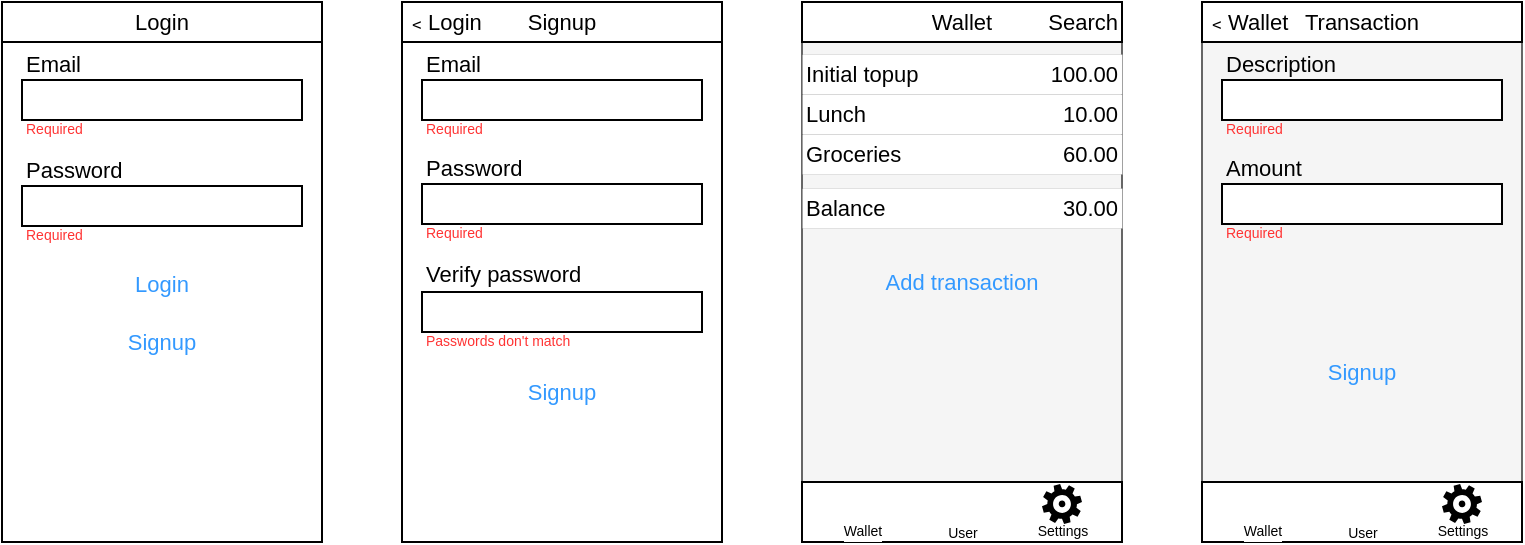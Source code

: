 <mxfile version="20.2.7" type="device"><diagram id="F3zrnqZUmeb--PFhkvri" name="Page-1"><mxGraphModel dx="550" dy="373" grid="1" gridSize="10" guides="1" tooltips="1" connect="1" arrows="1" fold="1" page="1" pageScale="1" pageWidth="827" pageHeight="1169" math="0" shadow="0"><root><mxCell id="0"/><mxCell id="1" parent="0"/><mxCell id="wF44i_n8FX6ynOEGwuIi-2" value="" style="shape=document;whiteSpace=wrap;html=1;boundedLbl=1;size=0;fontSize=11;" parent="1" vertex="1"><mxGeometry x="40" y="40" width="160" height="270" as="geometry"/></mxCell><mxCell id="wF44i_n8FX6ynOEGwuIi-4" value="Login" style="rounded=0;whiteSpace=wrap;html=1;fontSize=11;" parent="1" vertex="1"><mxGeometry x="40" y="40" width="160" height="20" as="geometry"/></mxCell><mxCell id="TGMApxpYu7ZYBVVxuvmO-1" value="" style="rounded=0;whiteSpace=wrap;html=1;fontSize=11;" vertex="1" parent="1"><mxGeometry x="50" y="79" width="140" height="20" as="geometry"/></mxCell><mxCell id="TGMApxpYu7ZYBVVxuvmO-2" value="Email" style="text;html=1;strokeColor=none;fillColor=none;align=left;verticalAlign=middle;whiteSpace=wrap;rounded=0;fontSize=11;" vertex="1" parent="1"><mxGeometry x="50" y="66" width="60" height="10" as="geometry"/></mxCell><mxCell id="TGMApxpYu7ZYBVVxuvmO-4" value="Required" style="text;html=1;strokeColor=none;fillColor=none;align=left;verticalAlign=middle;whiteSpace=wrap;rounded=0;fontSize=7;fontColor=#FF3333;" vertex="1" parent="1"><mxGeometry x="50" y="99" width="60" height="10" as="geometry"/></mxCell><mxCell id="TGMApxpYu7ZYBVVxuvmO-5" value="" style="rounded=0;whiteSpace=wrap;html=1;fontSize=11;" vertex="1" parent="1"><mxGeometry x="50" y="132" width="140" height="20" as="geometry"/></mxCell><mxCell id="TGMApxpYu7ZYBVVxuvmO-6" value="Password" style="text;html=1;strokeColor=none;fillColor=none;align=left;verticalAlign=middle;whiteSpace=wrap;rounded=0;fontSize=11;" vertex="1" parent="1"><mxGeometry x="50" y="119" width="60" height="10" as="geometry"/></mxCell><mxCell id="TGMApxpYu7ZYBVVxuvmO-7" value="Required" style="text;html=1;strokeColor=none;fillColor=none;align=left;verticalAlign=middle;whiteSpace=wrap;rounded=0;fontSize=7;fontColor=#FF3333;" vertex="1" parent="1"><mxGeometry x="50" y="152" width="60" height="10" as="geometry"/></mxCell><mxCell id="TGMApxpYu7ZYBVVxuvmO-8" value="Login" style="text;html=1;strokeColor=none;fillColor=none;align=center;verticalAlign=middle;whiteSpace=wrap;rounded=0;fontSize=11;fontColor=#3399FF;" vertex="1" parent="1"><mxGeometry x="90" y="171" width="60" height="20" as="geometry"/></mxCell><mxCell id="TGMApxpYu7ZYBVVxuvmO-9" value="" style="shape=document;whiteSpace=wrap;html=1;boundedLbl=1;size=0;fontSize=11;" vertex="1" parent="1"><mxGeometry x="240" y="40" width="160" height="270" as="geometry"/></mxCell><mxCell id="TGMApxpYu7ZYBVVxuvmO-10" value="Signup" style="rounded=0;whiteSpace=wrap;html=1;fontSize=11;" vertex="1" parent="1"><mxGeometry x="240" y="40" width="160" height="20" as="geometry"/></mxCell><mxCell id="TGMApxpYu7ZYBVVxuvmO-11" value="" style="rounded=0;whiteSpace=wrap;html=1;fontSize=11;" vertex="1" parent="1"><mxGeometry x="250" y="79" width="140" height="20" as="geometry"/></mxCell><mxCell id="TGMApxpYu7ZYBVVxuvmO-12" value="Email" style="text;html=1;strokeColor=none;fillColor=none;align=left;verticalAlign=middle;whiteSpace=wrap;rounded=0;fontSize=11;" vertex="1" parent="1"><mxGeometry x="250" y="66" width="60" height="10" as="geometry"/></mxCell><mxCell id="TGMApxpYu7ZYBVVxuvmO-13" value="Required" style="text;html=1;strokeColor=none;fillColor=none;align=left;verticalAlign=middle;whiteSpace=wrap;rounded=0;fontSize=7;fontColor=#FF3333;" vertex="1" parent="1"><mxGeometry x="250" y="99" width="60" height="10" as="geometry"/></mxCell><mxCell id="TGMApxpYu7ZYBVVxuvmO-14" value="" style="rounded=0;whiteSpace=wrap;html=1;fontSize=11;" vertex="1" parent="1"><mxGeometry x="250" y="131" width="140" height="20" as="geometry"/></mxCell><mxCell id="TGMApxpYu7ZYBVVxuvmO-15" value="Password" style="text;html=1;strokeColor=none;fillColor=none;align=left;verticalAlign=middle;whiteSpace=wrap;rounded=0;fontSize=11;" vertex="1" parent="1"><mxGeometry x="250" y="118" width="60" height="10" as="geometry"/></mxCell><mxCell id="TGMApxpYu7ZYBVVxuvmO-16" value="Required" style="text;html=1;strokeColor=none;fillColor=none;align=left;verticalAlign=middle;whiteSpace=wrap;rounded=0;fontSize=7;fontColor=#FF3333;" vertex="1" parent="1"><mxGeometry x="250" y="151" width="60" height="10" as="geometry"/></mxCell><mxCell id="TGMApxpYu7ZYBVVxuvmO-17" value="Signup" style="text;html=1;strokeColor=none;fillColor=none;align=center;verticalAlign=middle;whiteSpace=wrap;rounded=0;fontSize=11;fontColor=#3399FF;" vertex="1" parent="1"><mxGeometry x="290" y="225" width="60" height="20" as="geometry"/></mxCell><mxCell id="TGMApxpYu7ZYBVVxuvmO-19" value="&lt;span style=&quot;background-color: transparent; color: var(--black-800); font-family: var(--ff-mono); font-size: 11px; font-style: inherit; font-variant-ligatures: inherit; font-variant-caps: inherit; font-weight: inherit;&quot;&gt;﹤&lt;/span&gt;Login" style="text;html=1;strokeColor=none;fillColor=none;align=left;verticalAlign=middle;whiteSpace=wrap;rounded=0;fontSize=11;" vertex="1" parent="1"><mxGeometry x="240" y="45" width="60" height="10" as="geometry"/></mxCell><mxCell id="TGMApxpYu7ZYBVVxuvmO-20" value="Signup" style="text;html=1;strokeColor=none;fillColor=none;align=center;verticalAlign=middle;whiteSpace=wrap;rounded=0;fontSize=11;fontColor=#3399FF;" vertex="1" parent="1"><mxGeometry x="90" y="200" width="60" height="20" as="geometry"/></mxCell><mxCell id="TGMApxpYu7ZYBVVxuvmO-21" value="" style="rounded=0;whiteSpace=wrap;html=1;fontSize=11;" vertex="1" parent="1"><mxGeometry x="250" y="185" width="140" height="20" as="geometry"/></mxCell><mxCell id="TGMApxpYu7ZYBVVxuvmO-22" value="Verify password" style="text;html=1;strokeColor=none;fillColor=none;align=left;verticalAlign=middle;whiteSpace=wrap;rounded=0;fontSize=11;" vertex="1" parent="1"><mxGeometry x="250" y="171" width="110" height="10" as="geometry"/></mxCell><mxCell id="TGMApxpYu7ZYBVVxuvmO-23" value="Passwords don't match" style="text;html=1;strokeColor=none;fillColor=none;align=left;verticalAlign=middle;whiteSpace=wrap;rounded=0;fontSize=7;fontColor=#FF3333;" vertex="1" parent="1"><mxGeometry x="250" y="205" width="110" height="10" as="geometry"/></mxCell><mxCell id="TGMApxpYu7ZYBVVxuvmO-25" value="" style="shape=document;whiteSpace=wrap;html=1;boundedLbl=1;size=0;fillColor=#f5f5f5;fontColor=#333333;strokeColor=#666666;fontSize=11;" vertex="1" parent="1"><mxGeometry x="440" y="40" width="160" height="270" as="geometry"/></mxCell><mxCell id="TGMApxpYu7ZYBVVxuvmO-27" value="" style="rounded=0;whiteSpace=wrap;html=1;fillColor=#FFFFFF;fontColor=#333333;strokeColor=default;strokeWidth=0;perimeterSpacing=0;fontSize=11;" vertex="1" parent="1"><mxGeometry x="440" y="66" width="160" height="20" as="geometry"/></mxCell><mxCell id="TGMApxpYu7ZYBVVxuvmO-26" value="Wallet" style="rounded=0;whiteSpace=wrap;html=1;fontSize=11;" vertex="1" parent="1"><mxGeometry x="440" y="40" width="160" height="20" as="geometry"/></mxCell><mxCell id="TGMApxpYu7ZYBVVxuvmO-39" value="Initial topup" style="text;html=1;strokeColor=none;fillColor=none;align=left;verticalAlign=middle;whiteSpace=wrap;rounded=0;fontSize=11;" vertex="1" parent="1"><mxGeometry x="440" y="71" width="90" height="10" as="geometry"/></mxCell><mxCell id="TGMApxpYu7ZYBVVxuvmO-40" value="100.00" style="text;html=1;strokeColor=none;fillColor=none;align=right;verticalAlign=middle;whiteSpace=wrap;rounded=0;fontSize=11;" vertex="1" parent="1"><mxGeometry x="510" y="71" width="90" height="10" as="geometry"/></mxCell><mxCell id="TGMApxpYu7ZYBVVxuvmO-41" value="" style="rounded=0;whiteSpace=wrap;html=1;fillColor=#FFFFFF;fontColor=#333333;strokeColor=default;strokeWidth=0;fontSize=11;" vertex="1" parent="1"><mxGeometry x="440" y="86" width="160" height="20" as="geometry"/></mxCell><mxCell id="TGMApxpYu7ZYBVVxuvmO-42" value="Lunch" style="text;html=1;strokeColor=none;fillColor=none;align=left;verticalAlign=middle;whiteSpace=wrap;rounded=0;fontSize=11;" vertex="1" parent="1"><mxGeometry x="440" y="91" width="90" height="10" as="geometry"/></mxCell><mxCell id="TGMApxpYu7ZYBVVxuvmO-43" value="10.00" style="text;html=1;strokeColor=none;fillColor=none;align=right;verticalAlign=middle;whiteSpace=wrap;rounded=0;fontSize=11;" vertex="1" parent="1"><mxGeometry x="510" y="91" width="90" height="10" as="geometry"/></mxCell><mxCell id="TGMApxpYu7ZYBVVxuvmO-44" value="" style="rounded=0;whiteSpace=wrap;html=1;fillColor=#FFFFFF;fontColor=#333333;strokeColor=default;strokeWidth=0;fontSize=11;" vertex="1" parent="1"><mxGeometry x="440" y="106" width="160" height="20" as="geometry"/></mxCell><mxCell id="TGMApxpYu7ZYBVVxuvmO-45" value="Groceries" style="text;html=1;strokeColor=none;fillColor=none;align=left;verticalAlign=middle;whiteSpace=wrap;rounded=0;fontSize=11;" vertex="1" parent="1"><mxGeometry x="440" y="111" width="90" height="10" as="geometry"/></mxCell><mxCell id="TGMApxpYu7ZYBVVxuvmO-46" value="60.00" style="text;html=1;strokeColor=none;fillColor=none;align=right;verticalAlign=middle;whiteSpace=wrap;rounded=0;fontSize=11;" vertex="1" parent="1"><mxGeometry x="510" y="111" width="90" height="10" as="geometry"/></mxCell><mxCell id="TGMApxpYu7ZYBVVxuvmO-47" value="" style="rounded=0;whiteSpace=wrap;html=1;fillColor=#FFFFFF;fontColor=#333333;strokeColor=default;strokeWidth=0;fontSize=11;" vertex="1" parent="1"><mxGeometry x="440" y="133" width="160" height="20" as="geometry"/></mxCell><mxCell id="TGMApxpYu7ZYBVVxuvmO-48" value="Balance" style="text;html=1;strokeColor=none;fillColor=none;align=left;verticalAlign=middle;whiteSpace=wrap;rounded=0;fontSize=11;" vertex="1" parent="1"><mxGeometry x="440" y="138" width="90" height="10" as="geometry"/></mxCell><mxCell id="TGMApxpYu7ZYBVVxuvmO-49" value="30.00" style="text;html=1;strokeColor=none;fillColor=none;align=right;verticalAlign=middle;whiteSpace=wrap;rounded=0;fontSize=11;" vertex="1" parent="1"><mxGeometry x="510" y="138" width="90" height="10" as="geometry"/></mxCell><mxCell id="TGMApxpYu7ZYBVVxuvmO-50" value="Add transaction" style="text;html=1;strokeColor=none;fillColor=none;align=center;verticalAlign=middle;whiteSpace=wrap;rounded=0;fontSize=11;fontColor=#3399FF;" vertex="1" parent="1"><mxGeometry x="480" y="170" width="80" height="20" as="geometry"/></mxCell><mxCell id="TGMApxpYu7ZYBVVxuvmO-51" value="" style="rounded=0;whiteSpace=wrap;html=1;fontSize=11;fontColor=#3399FF;strokeColor=default;strokeWidth=1;fillColor=#FFFFFF;" vertex="1" parent="1"><mxGeometry x="440" y="280" width="160" height="30" as="geometry"/></mxCell><mxCell id="TGMApxpYu7ZYBVVxuvmO-52" value="Wallet" style="shape=image;verticalAlign=middle;verticalLabelPosition=bottom;labelBackgroundColor=#ffffff;imageAspect=0;aspect=fixed;image=https://cdn1.iconfinder.com/data/icons/ionicons-outline-vol-2/512/wallet-outline-128.png;fontSize=7;fontColor=#000000;strokeColor=default;strokeWidth=1;fillColor=#FFFFFF;horizontal=1;html=1;spacing=0;spacingBottom=10;" vertex="1" parent="1"><mxGeometry x="460" y="280" width="20" height="20" as="geometry"/></mxCell><mxCell id="TGMApxpYu7ZYBVVxuvmO-58" value="User" style="shape=image;html=1;verticalAlign=bottom;verticalLabelPosition=bottom;labelBackgroundColor=none;imageAspect=0;aspect=fixed;image=https://cdn0.iconfinder.com/data/icons/evericons-24px-vol-2/24/at-sign-128.png;fontSize=7;fontColor=#000000;strokeColor=default;strokeWidth=1;fillColor=#FFFFFF;spacingBottom=10;spacing=0;" vertex="1" parent="1"><mxGeometry x="510" y="280" width="20" height="20" as="geometry"/></mxCell><mxCell id="TGMApxpYu7ZYBVVxuvmO-63" value="Settings" style="sketch=0;pointerEvents=1;shadow=0;dashed=0;html=1;strokeColor=none;fillColor=#000000;labelPosition=center;verticalLabelPosition=bottom;verticalAlign=bottom;outlineConnect=0;align=center;shape=mxgraph.office.concepts.settings_office_365;fontSize=7;fontColor=#000000;spacingBottom=10;" vertex="1" parent="1"><mxGeometry x="560" y="281" width="20" height="20" as="geometry"/></mxCell><mxCell id="TGMApxpYu7ZYBVVxuvmO-64" value="" style="shape=document;whiteSpace=wrap;html=1;boundedLbl=1;size=0;fillColor=#f5f5f5;fontColor=#333333;strokeColor=#666666;fontSize=11;" vertex="1" parent="1"><mxGeometry x="640" y="40" width="160" height="270" as="geometry"/></mxCell><mxCell id="TGMApxpYu7ZYBVVxuvmO-66" value="Transaction" style="rounded=0;whiteSpace=wrap;html=1;fontSize=11;" vertex="1" parent="1"><mxGeometry x="640" y="40" width="160" height="20" as="geometry"/></mxCell><mxCell id="TGMApxpYu7ZYBVVxuvmO-79" value="" style="rounded=0;whiteSpace=wrap;html=1;fontSize=11;fontColor=#3399FF;strokeColor=default;strokeWidth=1;fillColor=#FFFFFF;" vertex="1" parent="1"><mxGeometry x="640" y="280" width="160" height="30" as="geometry"/></mxCell><mxCell id="TGMApxpYu7ZYBVVxuvmO-80" value="Wallet" style="shape=image;verticalAlign=middle;verticalLabelPosition=bottom;labelBackgroundColor=#ffffff;imageAspect=0;aspect=fixed;image=https://cdn1.iconfinder.com/data/icons/ionicons-outline-vol-2/512/wallet-outline-128.png;fontSize=7;fontColor=#000000;strokeColor=default;strokeWidth=1;fillColor=#FFFFFF;horizontal=1;html=1;spacing=0;spacingBottom=10;" vertex="1" parent="1"><mxGeometry x="660" y="280" width="20" height="20" as="geometry"/></mxCell><mxCell id="TGMApxpYu7ZYBVVxuvmO-81" value="User" style="shape=image;html=1;verticalAlign=bottom;verticalLabelPosition=bottom;labelBackgroundColor=none;imageAspect=0;aspect=fixed;image=https://cdn0.iconfinder.com/data/icons/evericons-24px-vol-2/24/at-sign-128.png;fontSize=7;fontColor=#000000;strokeColor=default;strokeWidth=1;fillColor=#FFFFFF;spacingBottom=10;spacing=0;" vertex="1" parent="1"><mxGeometry x="710" y="280" width="20" height="20" as="geometry"/></mxCell><mxCell id="TGMApxpYu7ZYBVVxuvmO-82" value="Settings" style="sketch=0;pointerEvents=1;shadow=0;dashed=0;html=1;strokeColor=none;fillColor=#000000;labelPosition=center;verticalLabelPosition=bottom;verticalAlign=bottom;outlineConnect=0;align=center;shape=mxgraph.office.concepts.settings_office_365;fontSize=7;fontColor=#000000;spacingBottom=10;" vertex="1" parent="1"><mxGeometry x="760" y="281" width="20" height="20" as="geometry"/></mxCell><mxCell id="TGMApxpYu7ZYBVVxuvmO-83" value="&lt;span style=&quot;background-color: transparent; color: var(--black-800); font-family: var(--ff-mono); font-size: 11px; font-style: inherit; font-variant-ligatures: inherit; font-variant-caps: inherit; font-weight: inherit;&quot;&gt;﹤Wallet&lt;/span&gt;" style="text;html=1;strokeColor=none;fillColor=none;align=left;verticalAlign=middle;whiteSpace=wrap;rounded=0;fontSize=11;" vertex="1" parent="1"><mxGeometry x="640" y="45" width="60" height="10" as="geometry"/></mxCell><mxCell id="TGMApxpYu7ZYBVVxuvmO-84" value="" style="rounded=0;whiteSpace=wrap;html=1;fontSize=11;" vertex="1" parent="1"><mxGeometry x="650" y="79" width="140" height="20" as="geometry"/></mxCell><mxCell id="TGMApxpYu7ZYBVVxuvmO-85" value="Description" style="text;html=1;strokeColor=none;fillColor=none;align=left;verticalAlign=middle;whiteSpace=wrap;rounded=0;fontSize=11;" vertex="1" parent="1"><mxGeometry x="650" y="66" width="60" height="10" as="geometry"/></mxCell><mxCell id="TGMApxpYu7ZYBVVxuvmO-86" value="Required" style="text;html=1;strokeColor=none;fillColor=none;align=left;verticalAlign=middle;whiteSpace=wrap;rounded=0;fontSize=7;fontColor=#FF3333;" vertex="1" parent="1"><mxGeometry x="650" y="99" width="60" height="10" as="geometry"/></mxCell><mxCell id="TGMApxpYu7ZYBVVxuvmO-87" value="" style="rounded=0;whiteSpace=wrap;html=1;fontSize=11;" vertex="1" parent="1"><mxGeometry x="650" y="131" width="140" height="20" as="geometry"/></mxCell><mxCell id="TGMApxpYu7ZYBVVxuvmO-88" value="Amount" style="text;html=1;strokeColor=none;fillColor=none;align=left;verticalAlign=middle;whiteSpace=wrap;rounded=0;fontSize=11;" vertex="1" parent="1"><mxGeometry x="650" y="118" width="60" height="10" as="geometry"/></mxCell><mxCell id="TGMApxpYu7ZYBVVxuvmO-89" value="Required" style="text;html=1;strokeColor=none;fillColor=none;align=left;verticalAlign=middle;whiteSpace=wrap;rounded=0;fontSize=7;fontColor=#FF3333;" vertex="1" parent="1"><mxGeometry x="650" y="151" width="60" height="10" as="geometry"/></mxCell><mxCell id="TGMApxpYu7ZYBVVxuvmO-90" value="Signup" style="text;html=1;strokeColor=none;fillColor=none;align=center;verticalAlign=middle;whiteSpace=wrap;rounded=0;fontSize=11;fontColor=#3399FF;" vertex="1" parent="1"><mxGeometry x="690" y="215" width="60" height="20" as="geometry"/></mxCell><mxCell id="TGMApxpYu7ZYBVVxuvmO-94" value="Search" style="text;html=1;strokeColor=none;fillColor=none;align=right;verticalAlign=middle;whiteSpace=wrap;rounded=0;fontSize=11;" vertex="1" parent="1"><mxGeometry x="540" y="45" width="60" height="10" as="geometry"/></mxCell></root></mxGraphModel></diagram></mxfile>